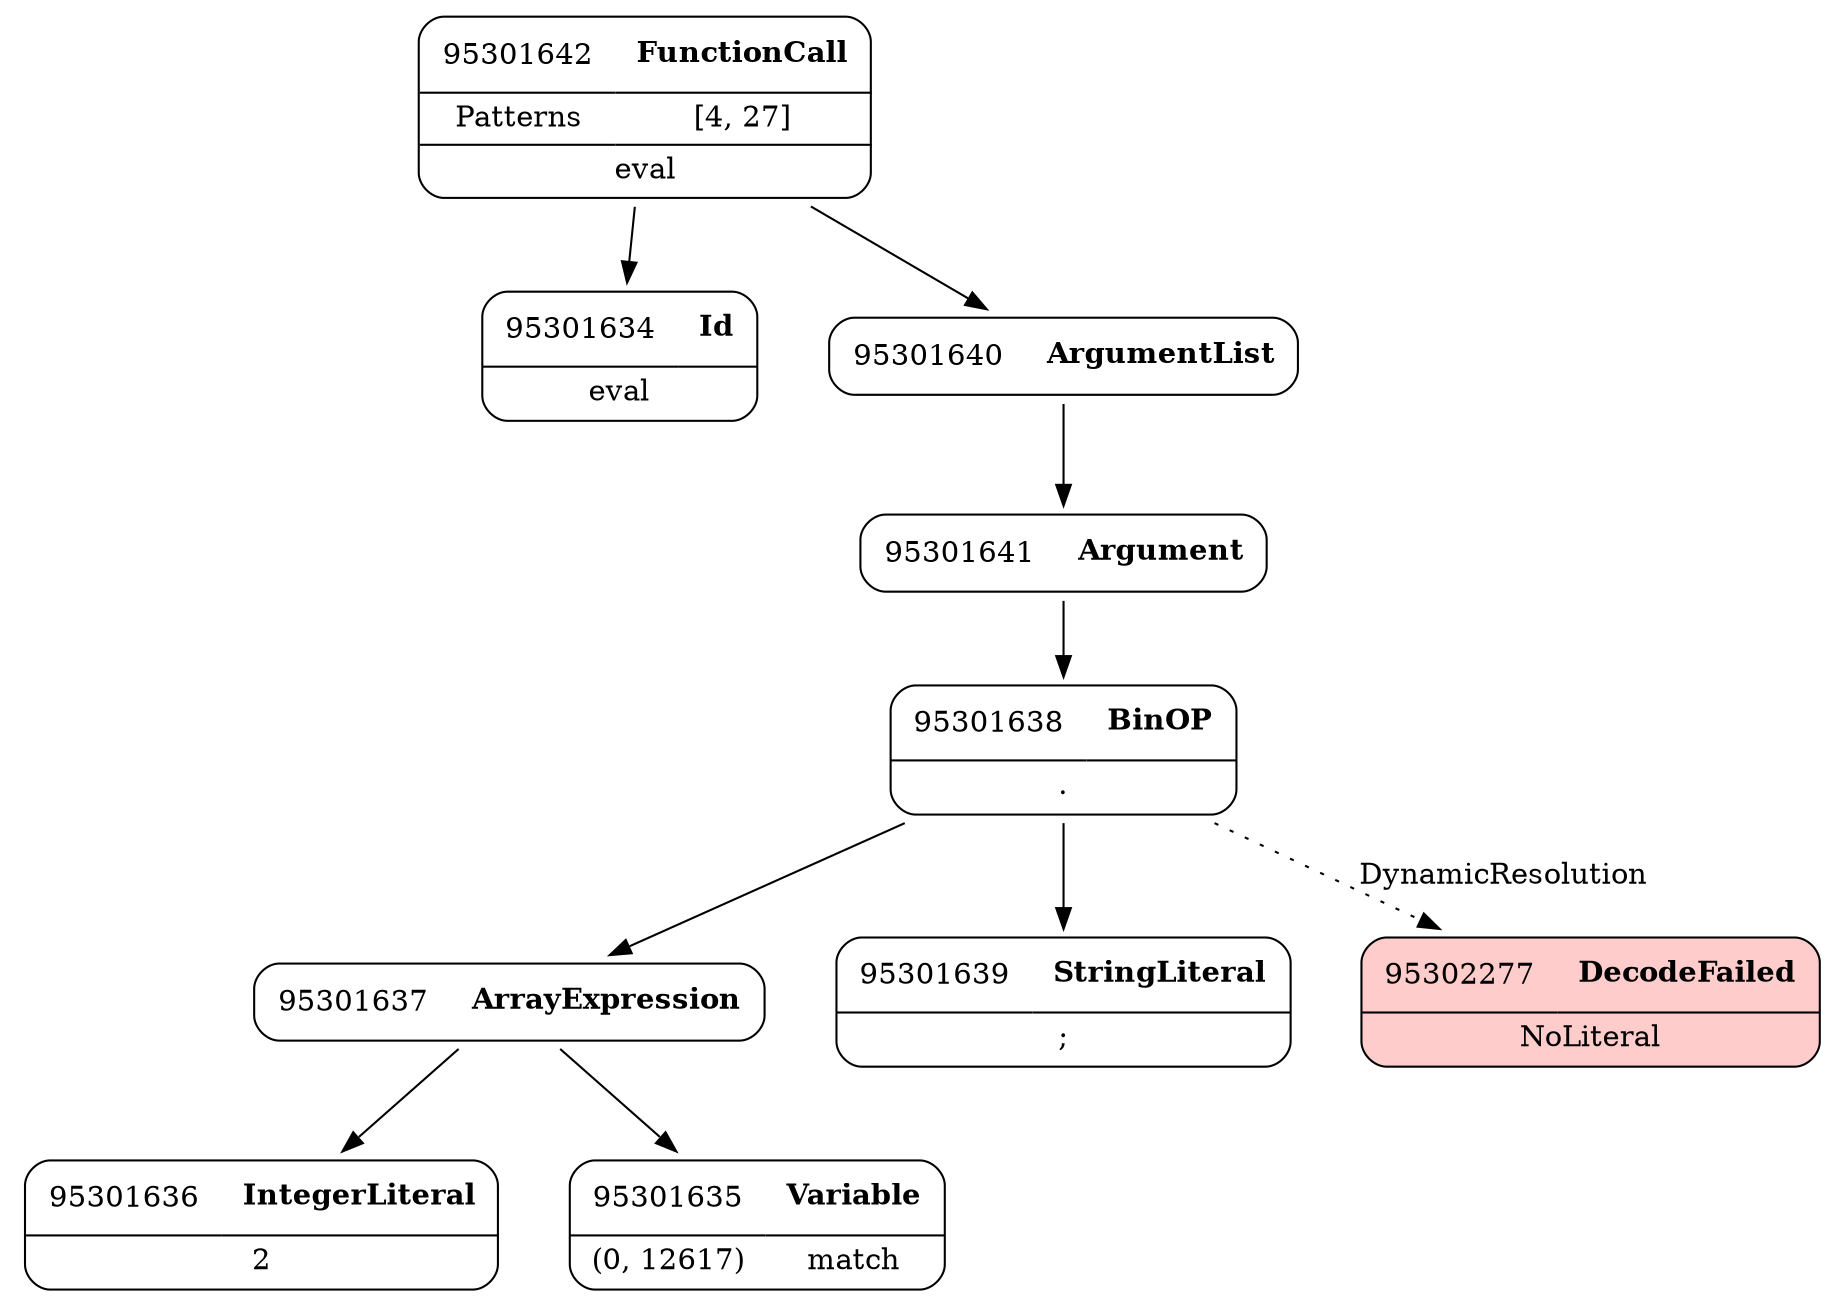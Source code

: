 digraph ast {
node [shape=none];
95301642 [label=<<TABLE border='1' cellspacing='0' cellpadding='10' style='rounded' ><TR><TD border='0'>95301642</TD><TD border='0'><B>FunctionCall</B></TD></TR><HR/><TR><TD border='0' cellpadding='5'>Patterns</TD><TD border='0' cellpadding='5'>[4, 27]</TD></TR><HR/><TR><TD border='0' cellpadding='5' colspan='2'>eval</TD></TR></TABLE>>];
95301642 -> 95301634 [weight=2];
95301642 -> 95301640 [weight=2];
95301640 [label=<<TABLE border='1' cellspacing='0' cellpadding='10' style='rounded' ><TR><TD border='0'>95301640</TD><TD border='0'><B>ArgumentList</B></TD></TR></TABLE>>];
95301640 -> 95301641 [weight=2];
95301641 [label=<<TABLE border='1' cellspacing='0' cellpadding='10' style='rounded' ><TR><TD border='0'>95301641</TD><TD border='0'><B>Argument</B></TD></TR></TABLE>>];
95301641 -> 95301638 [weight=2];
95301638 [label=<<TABLE border='1' cellspacing='0' cellpadding='10' style='rounded' ><TR><TD border='0'>95301638</TD><TD border='0'><B>BinOP</B></TD></TR><HR/><TR><TD border='0' cellpadding='5' colspan='2'>.</TD></TR></TABLE>>];
95301638 -> 95301637 [weight=2];
95301638 -> 95301639 [weight=2];
95301638 -> 95302277 [style=dotted,label=DynamicResolution];
95301639 [label=<<TABLE border='1' cellspacing='0' cellpadding='10' style='rounded' ><TR><TD border='0'>95301639</TD><TD border='0'><B>StringLiteral</B></TD></TR><HR/><TR><TD border='0' cellpadding='5' colspan='2'>;</TD></TR></TABLE>>];
95301636 [label=<<TABLE border='1' cellspacing='0' cellpadding='10' style='rounded' ><TR><TD border='0'>95301636</TD><TD border='0'><B>IntegerLiteral</B></TD></TR><HR/><TR><TD border='0' cellpadding='5' colspan='2'>2</TD></TR></TABLE>>];
95301637 [label=<<TABLE border='1' cellspacing='0' cellpadding='10' style='rounded' ><TR><TD border='0'>95301637</TD><TD border='0'><B>ArrayExpression</B></TD></TR></TABLE>>];
95301637 -> 95301635 [weight=2];
95301637 -> 95301636 [weight=2];
95302277 [label=<<TABLE border='1' cellspacing='0' cellpadding='10' style='rounded' bgcolor='#FFCCCC' ><TR><TD border='0'>95302277</TD><TD border='0'><B>DecodeFailed</B></TD></TR><HR/><TR><TD border='0' cellpadding='5' colspan='2'>NoLiteral</TD></TR></TABLE>>];
95301634 [label=<<TABLE border='1' cellspacing='0' cellpadding='10' style='rounded' ><TR><TD border='0'>95301634</TD><TD border='0'><B>Id</B></TD></TR><HR/><TR><TD border='0' cellpadding='5' colspan='2'>eval</TD></TR></TABLE>>];
95301635 [label=<<TABLE border='1' cellspacing='0' cellpadding='10' style='rounded' ><TR><TD border='0'>95301635</TD><TD border='0'><B>Variable</B></TD></TR><HR/><TR><TD border='0' cellpadding='5'>(0, 12617)</TD><TD border='0' cellpadding='5'>match</TD></TR></TABLE>>];
}

